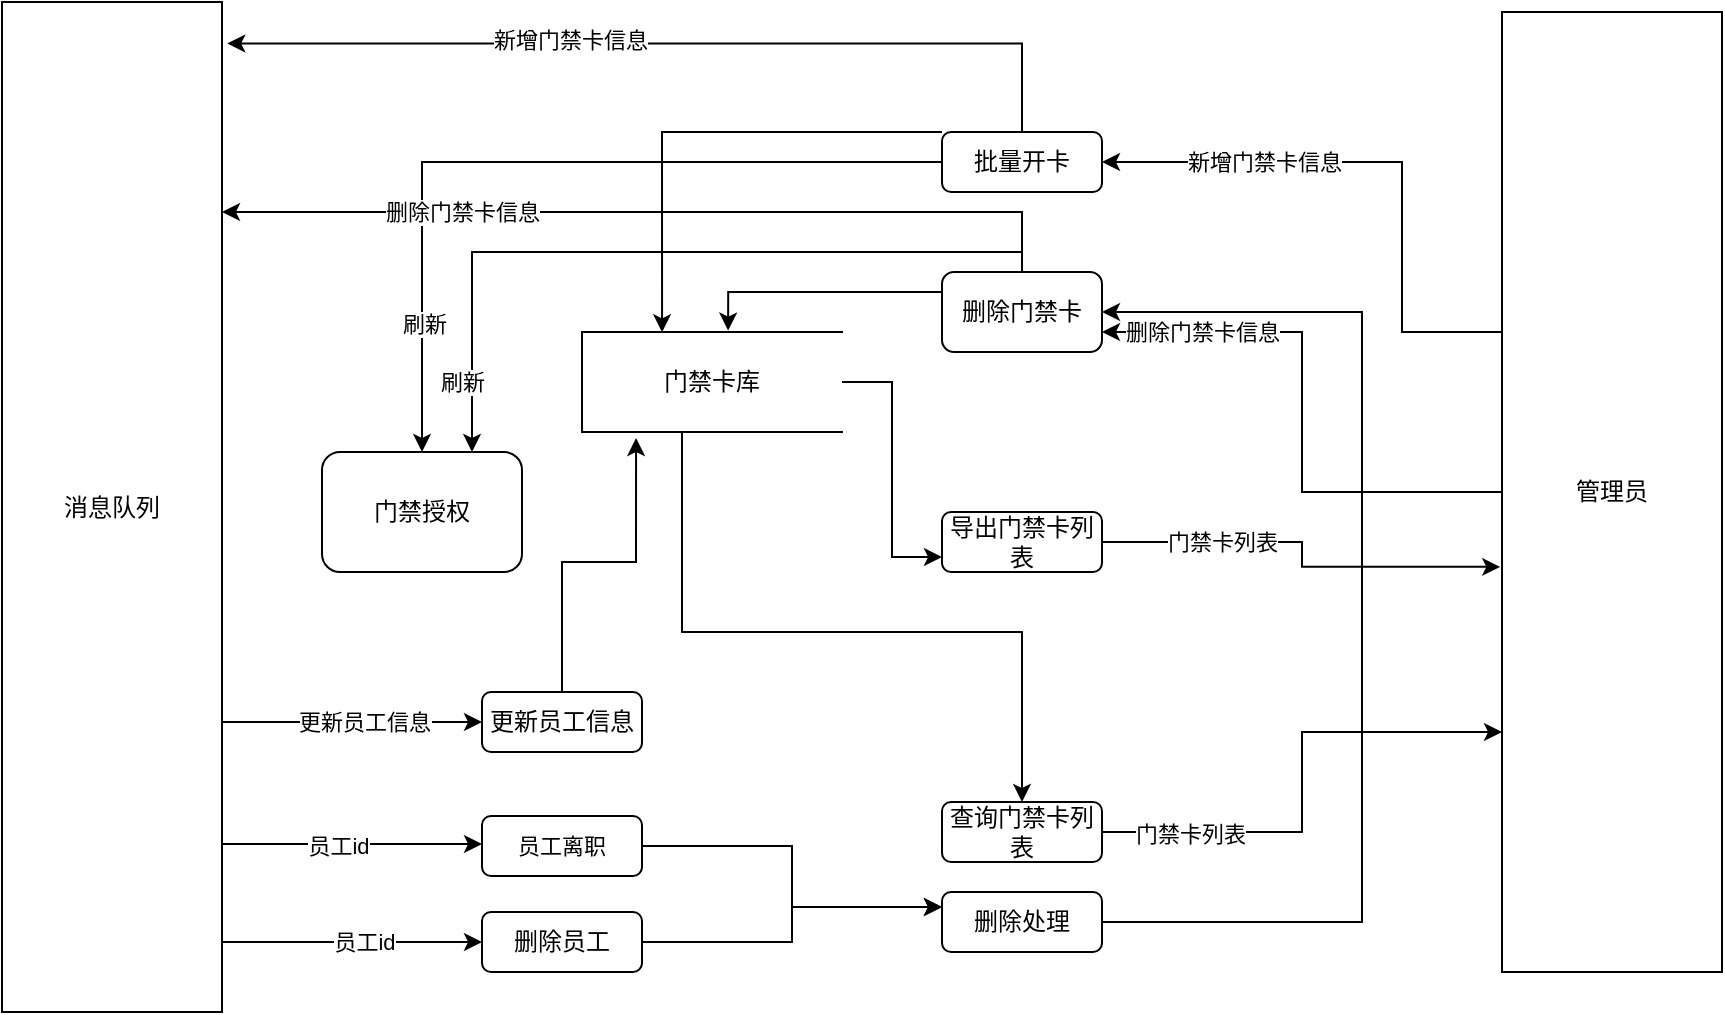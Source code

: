 <mxfile version="24.6.3" type="github">
  <diagram id="C5RBs43oDa-KdzZeNtuy" name="Page-1">
    <mxGraphModel dx="1050" dy="557" grid="1" gridSize="10" guides="1" tooltips="1" connect="1" arrows="1" fold="1" page="1" pageScale="1" pageWidth="1654" pageHeight="2336" math="0" shadow="0">
      <root>
        <mxCell id="WIyWlLk6GJQsqaUBKTNV-0" />
        <mxCell id="WIyWlLk6GJQsqaUBKTNV-1" parent="WIyWlLk6GJQsqaUBKTNV-0" />
        <mxCell id="uYdnHk__F4jMHx15urfL-38" style="edgeStyle=orthogonalEdgeStyle;rounded=0;orthogonalLoop=1;jettySize=auto;html=1;entryX=0;entryY=0.5;entryDx=0;entryDy=0;" parent="WIyWlLk6GJQsqaUBKTNV-1" source="uYdnHk__F4jMHx15urfL-3" target="uYdnHk__F4jMHx15urfL-34" edge="1">
          <mxGeometry relative="1" as="geometry">
            <Array as="points">
              <mxPoint x="190" y="515" />
              <mxPoint x="190" y="515" />
            </Array>
          </mxGeometry>
        </mxCell>
        <mxCell id="uYdnHk__F4jMHx15urfL-40" value="更新员工信息" style="edgeLabel;html=1;align=center;verticalAlign=middle;resizable=0;points=[];" parent="uYdnHk__F4jMHx15urfL-38" vertex="1" connectable="0">
          <mxGeometry x="-0.142" y="-2" relative="1" as="geometry">
            <mxPoint x="15" y="-2" as="offset" />
          </mxGeometry>
        </mxCell>
        <mxCell id="uYdnHk__F4jMHx15urfL-39" style="edgeStyle=orthogonalEdgeStyle;rounded=0;orthogonalLoop=1;jettySize=auto;html=1;entryX=0;entryY=0.5;entryDx=0;entryDy=0;" parent="WIyWlLk6GJQsqaUBKTNV-1" source="uYdnHk__F4jMHx15urfL-3" target="uYdnHk__F4jMHx15urfL-35" edge="1">
          <mxGeometry relative="1" as="geometry">
            <Array as="points">
              <mxPoint x="200" y="625" />
              <mxPoint x="200" y="625" />
            </Array>
          </mxGeometry>
        </mxCell>
        <mxCell id="uYdnHk__F4jMHx15urfL-41" value="员工id" style="edgeLabel;html=1;align=center;verticalAlign=middle;resizable=0;points=[];" parent="uYdnHk__F4jMHx15urfL-39" vertex="1" connectable="0">
          <mxGeometry x="-0.211" relative="1" as="geometry">
            <mxPoint x="19" as="offset" />
          </mxGeometry>
        </mxCell>
        <mxCell id="l-zE2uATleMejMU8aGmf-2" style="edgeStyle=orthogonalEdgeStyle;rounded=0;orthogonalLoop=1;jettySize=auto;html=1;" parent="WIyWlLk6GJQsqaUBKTNV-1" edge="1">
          <mxGeometry relative="1" as="geometry">
            <mxPoint x="160" y="576" as="sourcePoint" />
            <mxPoint x="290" y="576" as="targetPoint" />
            <Array as="points">
              <mxPoint x="180" y="576" />
              <mxPoint x="180" y="576" />
            </Array>
          </mxGeometry>
        </mxCell>
        <mxCell id="hi_jlIFNOk76v_s6aIho-0" value="员工id" style="edgeLabel;html=1;align=center;verticalAlign=middle;resizable=0;points=[];" vertex="1" connectable="0" parent="l-zE2uATleMejMU8aGmf-2">
          <mxGeometry x="-0.111" y="-1" relative="1" as="geometry">
            <mxPoint as="offset" />
          </mxGeometry>
        </mxCell>
        <mxCell id="uYdnHk__F4jMHx15urfL-3" value="消息队列" style="rounded=0;whiteSpace=wrap;html=1;" parent="WIyWlLk6GJQsqaUBKTNV-1" vertex="1">
          <mxGeometry x="50" y="155" width="110" height="505" as="geometry" />
        </mxCell>
        <mxCell id="uYdnHk__F4jMHx15urfL-22" style="edgeStyle=orthogonalEdgeStyle;rounded=0;orthogonalLoop=1;jettySize=auto;html=1;entryX=1;entryY=0.5;entryDx=0;entryDy=0;" parent="WIyWlLk6GJQsqaUBKTNV-1" source="uYdnHk__F4jMHx15urfL-4" target="uYdnHk__F4jMHx15urfL-5" edge="1">
          <mxGeometry relative="1" as="geometry">
            <Array as="points">
              <mxPoint x="750" y="320" />
              <mxPoint x="750" y="235" />
            </Array>
          </mxGeometry>
        </mxCell>
        <mxCell id="uYdnHk__F4jMHx15urfL-24" value="新增门禁卡信息" style="edgeLabel;html=1;align=center;verticalAlign=middle;resizable=0;points=[];" parent="uYdnHk__F4jMHx15urfL-22" vertex="1" connectable="0">
          <mxGeometry x="0.554" y="1" relative="1" as="geometry">
            <mxPoint x="17" y="-1" as="offset" />
          </mxGeometry>
        </mxCell>
        <mxCell id="uYdnHk__F4jMHx15urfL-23" style="edgeStyle=orthogonalEdgeStyle;rounded=0;orthogonalLoop=1;jettySize=auto;html=1;entryX=1;entryY=0.75;entryDx=0;entryDy=0;" parent="WIyWlLk6GJQsqaUBKTNV-1" source="uYdnHk__F4jMHx15urfL-4" target="uYdnHk__F4jMHx15urfL-9" edge="1">
          <mxGeometry relative="1" as="geometry" />
        </mxCell>
        <mxCell id="uYdnHk__F4jMHx15urfL-25" value="删除门禁卡信息" style="edgeLabel;html=1;align=center;verticalAlign=middle;resizable=0;points=[];" parent="uYdnHk__F4jMHx15urfL-23" vertex="1" connectable="0">
          <mxGeometry x="0.51" y="2" relative="1" as="geometry">
            <mxPoint x="-19" y="-2" as="offset" />
          </mxGeometry>
        </mxCell>
        <mxCell id="uYdnHk__F4jMHx15urfL-4" value="管理员" style="rounded=0;whiteSpace=wrap;html=1;" parent="WIyWlLk6GJQsqaUBKTNV-1" vertex="1">
          <mxGeometry x="800" y="160" width="110" height="480" as="geometry" />
        </mxCell>
        <mxCell id="tI9UFGd3mfNGrOoPTEPE-1" style="edgeStyle=orthogonalEdgeStyle;rounded=0;orthogonalLoop=1;jettySize=auto;html=1;" parent="WIyWlLk6GJQsqaUBKTNV-1" source="uYdnHk__F4jMHx15urfL-5" target="tI9UFGd3mfNGrOoPTEPE-0" edge="1">
          <mxGeometry relative="1" as="geometry" />
        </mxCell>
        <mxCell id="tI9UFGd3mfNGrOoPTEPE-3" value="刷新" style="edgeLabel;html=1;align=center;verticalAlign=middle;resizable=0;points=[];" parent="tI9UFGd3mfNGrOoPTEPE-1" vertex="1" connectable="0">
          <mxGeometry x="0.684" y="1" relative="1" as="geometry">
            <mxPoint as="offset" />
          </mxGeometry>
        </mxCell>
        <mxCell id="uYdnHk__F4jMHx15urfL-5" value="批量开卡" style="rounded=1;whiteSpace=wrap;html=1;" parent="WIyWlLk6GJQsqaUBKTNV-1" vertex="1">
          <mxGeometry x="520" y="220" width="80" height="30" as="geometry" />
        </mxCell>
        <mxCell id="uYdnHk__F4jMHx15urfL-7" value="导出门禁卡列表" style="rounded=1;whiteSpace=wrap;html=1;" parent="WIyWlLk6GJQsqaUBKTNV-1" vertex="1">
          <mxGeometry x="520" y="410" width="80" height="30" as="geometry" />
        </mxCell>
        <mxCell id="uYdnHk__F4jMHx15urfL-31" value="" style="edgeStyle=orthogonalEdgeStyle;rounded=0;orthogonalLoop=1;jettySize=auto;html=1;" parent="WIyWlLk6GJQsqaUBKTNV-1" source="uYdnHk__F4jMHx15urfL-9" target="uYdnHk__F4jMHx15urfL-3" edge="1">
          <mxGeometry relative="1" as="geometry">
            <mxPoint x="230" y="250" as="targetPoint" />
            <Array as="points">
              <mxPoint x="560" y="260" />
            </Array>
          </mxGeometry>
        </mxCell>
        <mxCell id="uYdnHk__F4jMHx15urfL-33" value="删除门禁卡信息" style="edgeLabel;html=1;align=center;verticalAlign=middle;resizable=0;points=[];" parent="uYdnHk__F4jMHx15urfL-31" vertex="1" connectable="0">
          <mxGeometry x="0.592" y="-3" relative="1" as="geometry">
            <mxPoint x="32" y="3" as="offset" />
          </mxGeometry>
        </mxCell>
        <mxCell id="tI9UFGd3mfNGrOoPTEPE-2" style="edgeStyle=orthogonalEdgeStyle;rounded=0;orthogonalLoop=1;jettySize=auto;html=1;entryX=0.75;entryY=0;entryDx=0;entryDy=0;" parent="WIyWlLk6GJQsqaUBKTNV-1" source="uYdnHk__F4jMHx15urfL-9" target="tI9UFGd3mfNGrOoPTEPE-0" edge="1">
          <mxGeometry relative="1" as="geometry">
            <Array as="points">
              <mxPoint x="560" y="280" />
              <mxPoint x="285" y="280" />
            </Array>
          </mxGeometry>
        </mxCell>
        <mxCell id="tI9UFGd3mfNGrOoPTEPE-4" value="刷新" style="edgeLabel;html=1;align=center;verticalAlign=middle;resizable=0;points=[];" parent="tI9UFGd3mfNGrOoPTEPE-2" vertex="1" connectable="0">
          <mxGeometry x="0.662" y="-1" relative="1" as="geometry">
            <mxPoint x="-4" y="30" as="offset" />
          </mxGeometry>
        </mxCell>
        <mxCell id="uYdnHk__F4jMHx15urfL-9" value="删除门禁卡" style="rounded=1;whiteSpace=wrap;html=1;" parent="WIyWlLk6GJQsqaUBKTNV-1" vertex="1">
          <mxGeometry x="520" y="290" width="80" height="40" as="geometry" />
        </mxCell>
        <mxCell id="uYdnHk__F4jMHx15urfL-16" style="edgeStyle=orthogonalEdgeStyle;rounded=0;orthogonalLoop=1;jettySize=auto;html=1;entryX=0;entryY=0.75;entryDx=0;entryDy=0;" parent="WIyWlLk6GJQsqaUBKTNV-1" source="uYdnHk__F4jMHx15urfL-10" target="uYdnHk__F4jMHx15urfL-4" edge="1">
          <mxGeometry relative="1" as="geometry" />
        </mxCell>
        <mxCell id="uYdnHk__F4jMHx15urfL-28" value="门禁卡列表" style="edgeLabel;html=1;align=center;verticalAlign=middle;resizable=0;points=[];" parent="uYdnHk__F4jMHx15urfL-16" vertex="1" connectable="0">
          <mxGeometry x="-0.654" y="-1" relative="1" as="geometry">
            <mxPoint as="offset" />
          </mxGeometry>
        </mxCell>
        <mxCell id="uYdnHk__F4jMHx15urfL-10" value="查询门禁卡列表" style="rounded=1;whiteSpace=wrap;html=1;" parent="WIyWlLk6GJQsqaUBKTNV-1" vertex="1">
          <mxGeometry x="520" y="555" width="80" height="30" as="geometry" />
        </mxCell>
        <mxCell id="uYdnHk__F4jMHx15urfL-12" style="edgeStyle=orthogonalEdgeStyle;rounded=0;orthogonalLoop=1;jettySize=auto;html=1;" parent="WIyWlLk6GJQsqaUBKTNV-1" source="uYdnHk__F4jMHx15urfL-11" target="uYdnHk__F4jMHx15urfL-10" edge="1">
          <mxGeometry relative="1" as="geometry">
            <Array as="points">
              <mxPoint x="390" y="470" />
            </Array>
          </mxGeometry>
        </mxCell>
        <mxCell id="uYdnHk__F4jMHx15urfL-14" style="edgeStyle=orthogonalEdgeStyle;rounded=0;orthogonalLoop=1;jettySize=auto;html=1;entryX=0;entryY=0.75;entryDx=0;entryDy=0;" parent="WIyWlLk6GJQsqaUBKTNV-1" source="uYdnHk__F4jMHx15urfL-11" target="uYdnHk__F4jMHx15urfL-7" edge="1">
          <mxGeometry relative="1" as="geometry" />
        </mxCell>
        <mxCell id="uYdnHk__F4jMHx15urfL-11" value="门禁卡库" style="shape=partialRectangle;whiteSpace=wrap;html=1;bottom=1;right=1;left=1;top=0;fillColor=none;routingCenterX=-0.5;direction=south;" parent="WIyWlLk6GJQsqaUBKTNV-1" vertex="1">
          <mxGeometry x="340" y="320" width="130" height="50" as="geometry" />
        </mxCell>
        <mxCell id="uYdnHk__F4jMHx15urfL-15" style="edgeStyle=orthogonalEdgeStyle;rounded=0;orthogonalLoop=1;jettySize=auto;html=1;entryX=-0.008;entryY=0.578;entryDx=0;entryDy=0;entryPerimeter=0;" parent="WIyWlLk6GJQsqaUBKTNV-1" source="uYdnHk__F4jMHx15urfL-7" target="uYdnHk__F4jMHx15urfL-4" edge="1">
          <mxGeometry relative="1" as="geometry" />
        </mxCell>
        <mxCell id="uYdnHk__F4jMHx15urfL-26" value="门禁卡列表" style="edgeLabel;html=1;align=center;verticalAlign=middle;resizable=0;points=[];" parent="uYdnHk__F4jMHx15urfL-15" vertex="1" connectable="0">
          <mxGeometry x="-0.435" relative="1" as="geometry">
            <mxPoint as="offset" />
          </mxGeometry>
        </mxCell>
        <mxCell id="uYdnHk__F4jMHx15urfL-17" style="edgeStyle=orthogonalEdgeStyle;rounded=0;orthogonalLoop=1;jettySize=auto;html=1;entryX=-0.014;entryY=0.438;entryDx=0;entryDy=0;entryPerimeter=0;" parent="WIyWlLk6GJQsqaUBKTNV-1" source="uYdnHk__F4jMHx15urfL-9" target="uYdnHk__F4jMHx15urfL-11" edge="1">
          <mxGeometry relative="1" as="geometry">
            <Array as="points">
              <mxPoint x="413" y="300" />
            </Array>
          </mxGeometry>
        </mxCell>
        <mxCell id="uYdnHk__F4jMHx15urfL-21" style="edgeStyle=orthogonalEdgeStyle;rounded=0;orthogonalLoop=1;jettySize=auto;html=1;entryX=0.003;entryY=0.692;entryDx=0;entryDy=0;entryPerimeter=0;" parent="WIyWlLk6GJQsqaUBKTNV-1" source="uYdnHk__F4jMHx15urfL-5" target="uYdnHk__F4jMHx15urfL-11" edge="1">
          <mxGeometry relative="1" as="geometry">
            <Array as="points">
              <mxPoint x="380" y="220" />
            </Array>
          </mxGeometry>
        </mxCell>
        <mxCell id="tI9UFGd3mfNGrOoPTEPE-6" style="edgeStyle=orthogonalEdgeStyle;rounded=0;orthogonalLoop=1;jettySize=auto;html=1;entryX=1.06;entryY=0.792;entryDx=0;entryDy=0;entryPerimeter=0;" parent="WIyWlLk6GJQsqaUBKTNV-1" source="uYdnHk__F4jMHx15urfL-34" target="uYdnHk__F4jMHx15urfL-11" edge="1">
          <mxGeometry relative="1" as="geometry">
            <mxPoint x="330" y="350" as="targetPoint" />
          </mxGeometry>
        </mxCell>
        <mxCell id="uYdnHk__F4jMHx15urfL-34" value="更新员工信息" style="rounded=1;whiteSpace=wrap;html=1;" parent="WIyWlLk6GJQsqaUBKTNV-1" vertex="1">
          <mxGeometry x="290" y="500" width="80" height="30" as="geometry" />
        </mxCell>
        <mxCell id="tI9UFGd3mfNGrOoPTEPE-9" style="edgeStyle=orthogonalEdgeStyle;rounded=0;orthogonalLoop=1;jettySize=auto;html=1;entryX=0;entryY=0.25;entryDx=0;entryDy=0;" parent="WIyWlLk6GJQsqaUBKTNV-1" source="uYdnHk__F4jMHx15urfL-35" target="tI9UFGd3mfNGrOoPTEPE-7" edge="1">
          <mxGeometry relative="1" as="geometry" />
        </mxCell>
        <mxCell id="uYdnHk__F4jMHx15urfL-35" value="删除员工" style="rounded=1;whiteSpace=wrap;html=1;" parent="WIyWlLk6GJQsqaUBKTNV-1" vertex="1">
          <mxGeometry x="290" y="610" width="80" height="30" as="geometry" />
        </mxCell>
        <mxCell id="uYdnHk__F4jMHx15urfL-36" style="edgeStyle=orthogonalEdgeStyle;rounded=0;orthogonalLoop=1;jettySize=auto;html=1;entryX=1.024;entryY=0.041;entryDx=0;entryDy=0;entryPerimeter=0;" parent="WIyWlLk6GJQsqaUBKTNV-1" source="uYdnHk__F4jMHx15urfL-5" target="uYdnHk__F4jMHx15urfL-3" edge="1">
          <mxGeometry relative="1" as="geometry">
            <Array as="points">
              <mxPoint x="560" y="176" />
            </Array>
          </mxGeometry>
        </mxCell>
        <mxCell id="uYdnHk__F4jMHx15urfL-37" value="新增门禁卡信息" style="edgeLabel;html=1;align=center;verticalAlign=middle;resizable=0;points=[];" parent="uYdnHk__F4jMHx15urfL-36" vertex="1" connectable="0">
          <mxGeometry x="0.228" y="-2" relative="1" as="geometry">
            <mxPoint as="offset" />
          </mxGeometry>
        </mxCell>
        <mxCell id="tI9UFGd3mfNGrOoPTEPE-8" style="edgeStyle=orthogonalEdgeStyle;rounded=0;orthogonalLoop=1;jettySize=auto;html=1;entryX=0;entryY=0.25;entryDx=0;entryDy=0;" parent="WIyWlLk6GJQsqaUBKTNV-1" source="l-zE2uATleMejMU8aGmf-1" target="tI9UFGd3mfNGrOoPTEPE-7" edge="1">
          <mxGeometry relative="1" as="geometry">
            <mxPoint x="420" y="580" as="targetPoint" />
          </mxGeometry>
        </mxCell>
        <mxCell id="l-zE2uATleMejMU8aGmf-1" value="&lt;span style=&quot;font-size: 11px; text-wrap: nowrap; background-color: rgb(255, 255, 255);&quot;&gt;员工离职&lt;/span&gt;" style="rounded=1;whiteSpace=wrap;html=1;" parent="WIyWlLk6GJQsqaUBKTNV-1" vertex="1">
          <mxGeometry x="290" y="562" width="80" height="30" as="geometry" />
        </mxCell>
        <mxCell id="tI9UFGd3mfNGrOoPTEPE-0" value="门禁授权" style="rounded=1;whiteSpace=wrap;html=1;" parent="WIyWlLk6GJQsqaUBKTNV-1" vertex="1">
          <mxGeometry x="210" y="380" width="100" height="60" as="geometry" />
        </mxCell>
        <mxCell id="tI9UFGd3mfNGrOoPTEPE-10" style="edgeStyle=orthogonalEdgeStyle;rounded=0;orthogonalLoop=1;jettySize=auto;html=1;entryX=1;entryY=0.5;entryDx=0;entryDy=0;" parent="WIyWlLk6GJQsqaUBKTNV-1" source="tI9UFGd3mfNGrOoPTEPE-7" target="uYdnHk__F4jMHx15urfL-9" edge="1">
          <mxGeometry relative="1" as="geometry">
            <Array as="points">
              <mxPoint x="730" y="615" />
              <mxPoint x="730" y="310" />
            </Array>
          </mxGeometry>
        </mxCell>
        <mxCell id="tI9UFGd3mfNGrOoPTEPE-7" value="删除处理" style="rounded=1;whiteSpace=wrap;html=1;" parent="WIyWlLk6GJQsqaUBKTNV-1" vertex="1">
          <mxGeometry x="520" y="600" width="80" height="30" as="geometry" />
        </mxCell>
      </root>
    </mxGraphModel>
  </diagram>
</mxfile>
